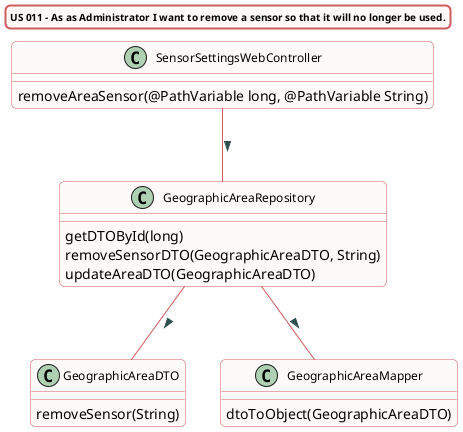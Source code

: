 @startuml

title US 011 - As as Administrator I want to remove a sensor so that it will no longer be used.
skinparam titleBorderRoundCorner 10
skinparam titleBorderThickness 2
skinparam titleBorderColor indianred
skinparam titleBackgroundColor Snow
skinparam FontName quicksand
skinparam titleFontSize 10
skinparam roundcorner 10


skinparam class {
  BorderColor indianred
  BackgroundColor indianred
  BackgroundColor Snow
   roundcorner 10
   ArrowFontName Verdana
   ArrowColor indianred
   ArrowFontColor darkslategrey
   FontSize 12
}

class SensorSettingsWebController
class GeographicAreaRepository
class GeographicAreaDTO
class GeographicAreaMapper

SensorSettingsWebController -- GeographicAreaRepository : >
GeographicAreaRepository -- GeographicAreaDTO : >
GeographicAreaRepository -- GeographicAreaMapper : >



class SensorSettingsWebController {
removeAreaSensor(@PathVariable long, @PathVariable String)
}

class GeographicAreaRepository{
getDTOById(long)
removeSensorDTO(GeographicAreaDTO, String)
updateAreaDTO(GeographicAreaDTO)
}

class GeographicAreaDTO{
removeSensor(String)
}


class GeographicAreaMapper {
dtoToObject(GeographicAreaDTO)
}

@enduml